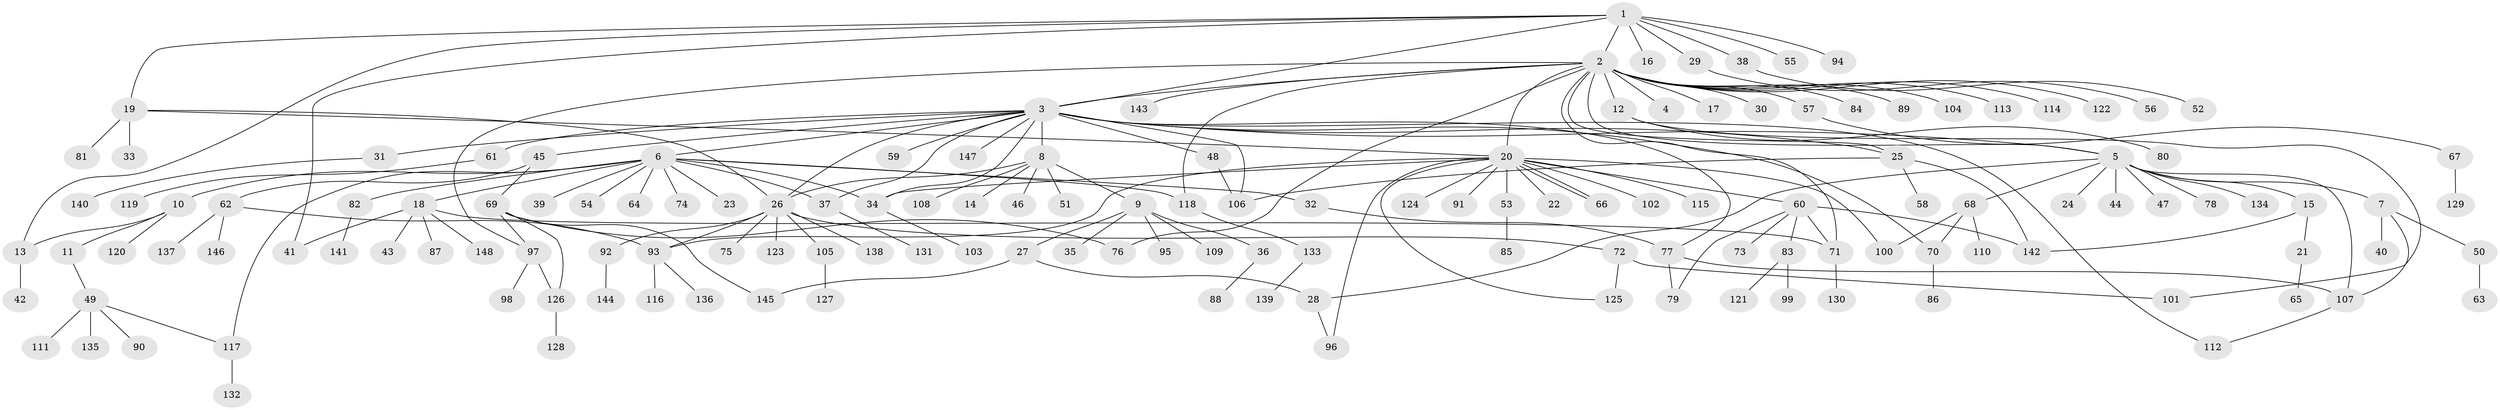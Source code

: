 // coarse degree distribution, {13: 0.011363636363636364, 20: 0.011363636363636364, 16: 0.022727272727272728, 1: 0.5681818181818182, 8: 0.011363636363636364, 14: 0.011363636363636364, 3: 0.10227272727272728, 6: 0.045454545454545456, 4: 0.06818181818181818, 2: 0.14772727272727273}
// Generated by graph-tools (version 1.1) at 2025/18/03/04/25 18:18:26]
// undirected, 148 vertices, 184 edges
graph export_dot {
graph [start="1"]
  node [color=gray90,style=filled];
  1;
  2;
  3;
  4;
  5;
  6;
  7;
  8;
  9;
  10;
  11;
  12;
  13;
  14;
  15;
  16;
  17;
  18;
  19;
  20;
  21;
  22;
  23;
  24;
  25;
  26;
  27;
  28;
  29;
  30;
  31;
  32;
  33;
  34;
  35;
  36;
  37;
  38;
  39;
  40;
  41;
  42;
  43;
  44;
  45;
  46;
  47;
  48;
  49;
  50;
  51;
  52;
  53;
  54;
  55;
  56;
  57;
  58;
  59;
  60;
  61;
  62;
  63;
  64;
  65;
  66;
  67;
  68;
  69;
  70;
  71;
  72;
  73;
  74;
  75;
  76;
  77;
  78;
  79;
  80;
  81;
  82;
  83;
  84;
  85;
  86;
  87;
  88;
  89;
  90;
  91;
  92;
  93;
  94;
  95;
  96;
  97;
  98;
  99;
  100;
  101;
  102;
  103;
  104;
  105;
  106;
  107;
  108;
  109;
  110;
  111;
  112;
  113;
  114;
  115;
  116;
  117;
  118;
  119;
  120;
  121;
  122;
  123;
  124;
  125;
  126;
  127;
  128;
  129;
  130;
  131;
  132;
  133;
  134;
  135;
  136;
  137;
  138;
  139;
  140;
  141;
  142;
  143;
  144;
  145;
  146;
  147;
  148;
  1 -- 2;
  1 -- 3;
  1 -- 13;
  1 -- 16;
  1 -- 19;
  1 -- 29;
  1 -- 38;
  1 -- 41;
  1 -- 55;
  1 -- 94;
  2 -- 3;
  2 -- 4;
  2 -- 5;
  2 -- 12;
  2 -- 17;
  2 -- 20;
  2 -- 25;
  2 -- 30;
  2 -- 57;
  2 -- 71;
  2 -- 76;
  2 -- 84;
  2 -- 89;
  2 -- 97;
  2 -- 104;
  2 -- 113;
  2 -- 114;
  2 -- 118;
  2 -- 122;
  2 -- 143;
  3 -- 5;
  3 -- 6;
  3 -- 8;
  3 -- 25;
  3 -- 26;
  3 -- 31;
  3 -- 34;
  3 -- 37;
  3 -- 45;
  3 -- 48;
  3 -- 59;
  3 -- 61;
  3 -- 70;
  3 -- 77;
  3 -- 106;
  3 -- 112;
  3 -- 147;
  5 -- 7;
  5 -- 15;
  5 -- 24;
  5 -- 28;
  5 -- 44;
  5 -- 47;
  5 -- 68;
  5 -- 78;
  5 -- 107;
  5 -- 134;
  6 -- 10;
  6 -- 18;
  6 -- 23;
  6 -- 32;
  6 -- 34;
  6 -- 37;
  6 -- 39;
  6 -- 54;
  6 -- 64;
  6 -- 74;
  6 -- 82;
  6 -- 117;
  6 -- 118;
  7 -- 40;
  7 -- 50;
  7 -- 107;
  8 -- 9;
  8 -- 14;
  8 -- 26;
  8 -- 46;
  8 -- 51;
  8 -- 108;
  9 -- 27;
  9 -- 35;
  9 -- 36;
  9 -- 95;
  9 -- 109;
  10 -- 11;
  10 -- 13;
  10 -- 120;
  11 -- 49;
  12 -- 80;
  12 -- 101;
  13 -- 42;
  15 -- 21;
  15 -- 142;
  18 -- 41;
  18 -- 43;
  18 -- 71;
  18 -- 87;
  18 -- 148;
  19 -- 20;
  19 -- 26;
  19 -- 33;
  19 -- 81;
  20 -- 22;
  20 -- 34;
  20 -- 53;
  20 -- 60;
  20 -- 66;
  20 -- 66;
  20 -- 91;
  20 -- 93;
  20 -- 96;
  20 -- 100;
  20 -- 102;
  20 -- 115;
  20 -- 124;
  20 -- 125;
  21 -- 65;
  25 -- 58;
  25 -- 106;
  25 -- 142;
  26 -- 72;
  26 -- 75;
  26 -- 92;
  26 -- 93;
  26 -- 105;
  26 -- 123;
  26 -- 138;
  27 -- 28;
  27 -- 145;
  28 -- 96;
  29 -- 56;
  31 -- 140;
  32 -- 77;
  34 -- 103;
  36 -- 88;
  37 -- 131;
  38 -- 52;
  45 -- 62;
  45 -- 69;
  48 -- 106;
  49 -- 90;
  49 -- 111;
  49 -- 117;
  49 -- 135;
  50 -- 63;
  53 -- 85;
  57 -- 67;
  60 -- 71;
  60 -- 73;
  60 -- 79;
  60 -- 83;
  60 -- 142;
  61 -- 119;
  62 -- 93;
  62 -- 137;
  62 -- 146;
  67 -- 129;
  68 -- 70;
  68 -- 100;
  68 -- 110;
  69 -- 76;
  69 -- 97;
  69 -- 126;
  69 -- 145;
  70 -- 86;
  71 -- 130;
  72 -- 101;
  72 -- 125;
  77 -- 79;
  77 -- 107;
  82 -- 141;
  83 -- 99;
  83 -- 121;
  92 -- 144;
  93 -- 116;
  93 -- 136;
  97 -- 98;
  97 -- 126;
  105 -- 127;
  107 -- 112;
  117 -- 132;
  118 -- 133;
  126 -- 128;
  133 -- 139;
}
